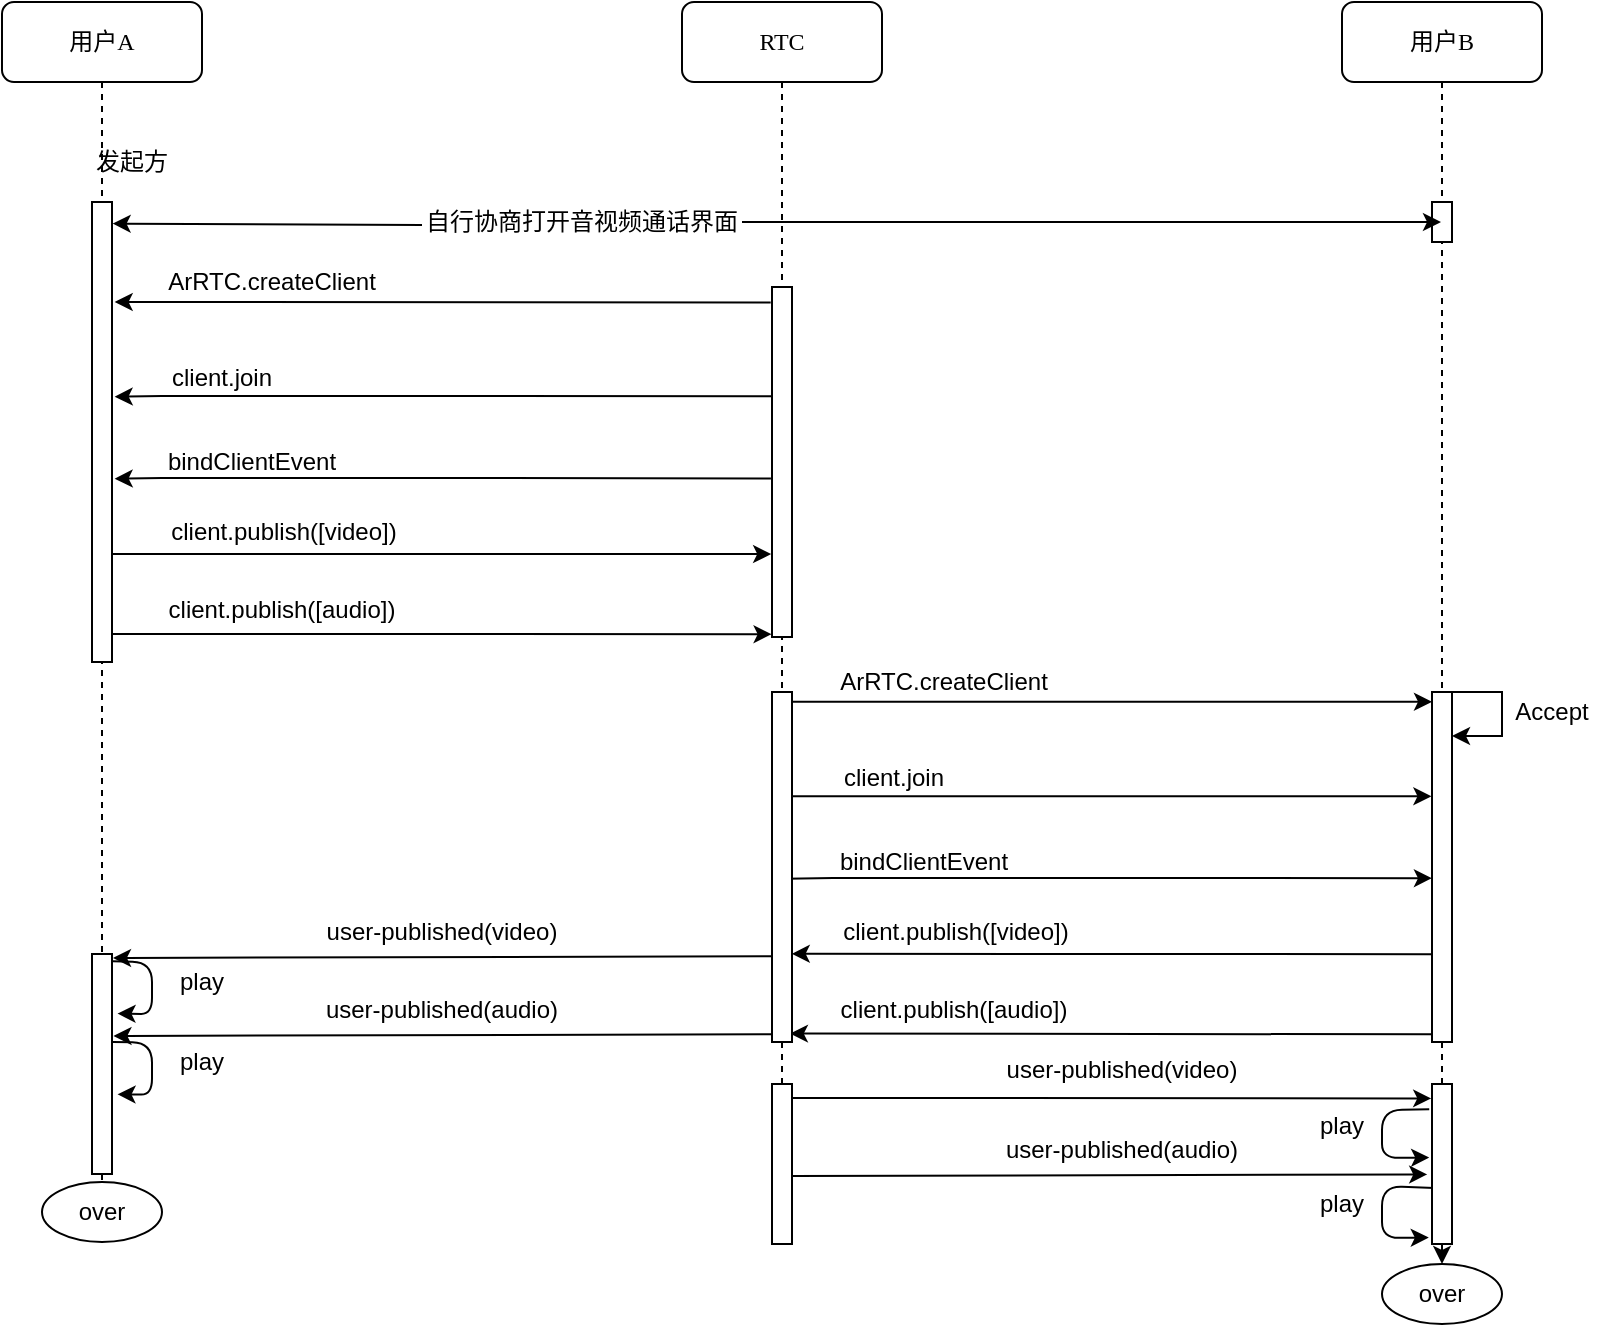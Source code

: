 <mxfile version="14.8.5" type="github">
  <diagram name="Page-1" id="13e1069c-82ec-6db2-03f1-153e76fe0fe0">
    <mxGraphModel dx="1185" dy="662" grid="1" gridSize="10" guides="1" tooltips="1" connect="1" arrows="1" fold="1" page="1" pageScale="1" pageWidth="1100" pageHeight="850" background="none" math="0" shadow="0">
      <root>
        <mxCell id="0" />
        <mxCell id="1" parent="0" />
        <mxCell id="7baba1c4bc27f4b0-2" value="RTC" style="shape=umlLifeline;perimeter=lifelinePerimeter;whiteSpace=wrap;html=1;container=1;collapsible=0;recursiveResize=0;outlineConnect=0;rounded=1;shadow=0;comic=0;labelBackgroundColor=none;strokeWidth=1;fontFamily=Verdana;fontSize=12;align=center;" parent="1" vertex="1">
          <mxGeometry x="440" y="80" width="100" height="610" as="geometry" />
        </mxCell>
        <mxCell id="9skMCk8aYNW_85GKGaEG-71" value="" style="html=1;points=[];perimeter=orthogonalPerimeter;rounded=0;shadow=0;comic=0;labelBackgroundColor=none;strokeWidth=1;fontFamily=Verdana;fontSize=12;align=center;" vertex="1" parent="7baba1c4bc27f4b0-2">
          <mxGeometry x="45" y="541" width="10" height="80" as="geometry" />
        </mxCell>
        <mxCell id="7baba1c4bc27f4b0-3" value="用户B" style="shape=umlLifeline;perimeter=lifelinePerimeter;whiteSpace=wrap;html=1;container=1;collapsible=0;recursiveResize=0;outlineConnect=0;rounded=1;shadow=0;comic=0;labelBackgroundColor=none;strokeWidth=1;fontFamily=Verdana;fontSize=12;align=center;" parent="1" vertex="1">
          <mxGeometry x="770" y="80" width="100" height="580" as="geometry" />
        </mxCell>
        <mxCell id="7baba1c4bc27f4b0-13" value="" style="html=1;points=[];perimeter=orthogonalPerimeter;rounded=0;shadow=0;comic=0;labelBackgroundColor=none;strokeWidth=1;fontFamily=Verdana;fontSize=12;align=center;" parent="7baba1c4bc27f4b0-3" vertex="1">
          <mxGeometry x="45" y="100" width="10" height="20" as="geometry" />
        </mxCell>
        <mxCell id="7baba1c4bc27f4b0-8" value="用户A" style="shape=umlLifeline;perimeter=lifelinePerimeter;whiteSpace=wrap;html=1;container=1;collapsible=0;recursiveResize=0;outlineConnect=0;rounded=1;shadow=0;comic=0;labelBackgroundColor=none;strokeWidth=1;fontFamily=Verdana;fontSize=12;align=center;" parent="1" vertex="1">
          <mxGeometry x="100" y="80" width="100" height="590" as="geometry" />
        </mxCell>
        <mxCell id="7baba1c4bc27f4b0-9" value="" style="html=1;points=[];perimeter=orthogonalPerimeter;rounded=0;shadow=0;comic=0;labelBackgroundColor=none;strokeWidth=1;fontFamily=Verdana;fontSize=12;align=center;" parent="7baba1c4bc27f4b0-8" vertex="1">
          <mxGeometry x="45" y="100" width="10" height="230" as="geometry" />
        </mxCell>
        <mxCell id="9skMCk8aYNW_85GKGaEG-17" value="发起方" style="text;html=1;strokeColor=none;fillColor=none;align=center;verticalAlign=middle;whiteSpace=wrap;rounded=0;" vertex="1" parent="7baba1c4bc27f4b0-8">
          <mxGeometry x="45" y="70" width="40" height="20" as="geometry" />
        </mxCell>
        <mxCell id="9skMCk8aYNW_85GKGaEG-35" value="" style="html=1;points=[];perimeter=orthogonalPerimeter;rounded=0;shadow=0;comic=0;labelBackgroundColor=none;strokeWidth=1;fontFamily=Verdana;fontSize=12;align=center;" vertex="1" parent="7baba1c4bc27f4b0-8">
          <mxGeometry x="45" y="476" width="10" height="110" as="geometry" />
        </mxCell>
        <mxCell id="9skMCk8aYNW_85GKGaEG-65" value="" style="endArrow=classic;html=1;exitX=1.038;exitY=0.033;exitDx=0;exitDy=0;exitPerimeter=0;entryX=1.276;entryY=0.271;entryDx=0;entryDy=0;entryPerimeter=0;" edge="1" parent="7baba1c4bc27f4b0-8" source="9skMCk8aYNW_85GKGaEG-35" target="9skMCk8aYNW_85GKGaEG-35">
          <mxGeometry width="50" height="50" relative="1" as="geometry">
            <mxPoint x="280" y="550" as="sourcePoint" />
            <mxPoint x="330" y="500" as="targetPoint" />
            <Array as="points">
              <mxPoint x="75" y="480" />
              <mxPoint x="75" y="506" />
            </Array>
          </mxGeometry>
        </mxCell>
        <mxCell id="9skMCk8aYNW_85GKGaEG-5" value="" style="endArrow=classic;startArrow=none;html=1;exitX=1;exitY=0.5;exitDx=0;exitDy=0;labelBorderColor=none;" edge="1" parent="1" source="9skMCk8aYNW_85GKGaEG-15" target="7baba1c4bc27f4b0-3">
          <mxGeometry width="50" height="50" relative="1" as="geometry">
            <mxPoint x="520" y="330" as="sourcePoint" />
            <mxPoint x="570" y="280" as="targetPoint" />
          </mxGeometry>
        </mxCell>
        <mxCell id="9skMCk8aYNW_85GKGaEG-15" value="自行协商打开音视频通话界面" style="text;html=1;strokeColor=none;fillColor=none;align=center;verticalAlign=middle;whiteSpace=wrap;rounded=0;" vertex="1" parent="1">
          <mxGeometry x="310" y="180" width="160" height="20" as="geometry" />
        </mxCell>
        <mxCell id="9skMCk8aYNW_85GKGaEG-16" value="" style="endArrow=none;startArrow=classic;html=1;labelBorderColor=none;exitX=1.031;exitY=0.047;exitDx=0;exitDy=0;exitPerimeter=0;" edge="1" parent="1" source="7baba1c4bc27f4b0-9">
          <mxGeometry width="50" height="50" relative="1" as="geometry">
            <mxPoint x="156" y="192" as="sourcePoint" />
            <mxPoint x="310" y="191.546" as="targetPoint" />
          </mxGeometry>
        </mxCell>
        <mxCell id="9skMCk8aYNW_85GKGaEG-21" value="ArRTC.createClient" style="text;html=1;strokeColor=none;fillColor=none;align=center;verticalAlign=middle;whiteSpace=wrap;rounded=0;" vertex="1" parent="1">
          <mxGeometry x="180" y="210" width="110" height="20" as="geometry" />
        </mxCell>
        <mxCell id="9skMCk8aYNW_85GKGaEG-23" style="edgeStyle=none;rounded=0;orthogonalLoop=1;jettySize=auto;html=1;entryX=1.133;entryY=0.128;entryDx=0;entryDy=0;entryPerimeter=0;exitX=-0.042;exitY=0.312;exitDx=0;exitDy=0;exitPerimeter=0;" edge="1" parent="1" source="9skMCk8aYNW_85GKGaEG-58">
          <mxGeometry relative="1" as="geometry">
            <mxPoint x="489.5" y="277" as="sourcePoint" />
            <mxPoint x="156.33" y="277.32" as="targetPoint" />
            <Array as="points">
              <mxPoint x="280" y="277" />
              <mxPoint x="180" y="277" />
            </Array>
          </mxGeometry>
        </mxCell>
        <mxCell id="9skMCk8aYNW_85GKGaEG-24" value="client.join" style="text;html=1;strokeColor=none;fillColor=none;align=center;verticalAlign=middle;whiteSpace=wrap;rounded=0;" vertex="1" parent="1">
          <mxGeometry x="180" y="258" width="60" height="20" as="geometry" />
        </mxCell>
        <mxCell id="9skMCk8aYNW_85GKGaEG-25" style="edgeStyle=none;rounded=0;orthogonalLoop=1;jettySize=auto;html=1;entryX=1.133;entryY=0.128;entryDx=0;entryDy=0;entryPerimeter=0;exitX=-0.054;exitY=0.547;exitDx=0;exitDy=0;exitPerimeter=0;" edge="1" parent="1" source="9skMCk8aYNW_85GKGaEG-58">
          <mxGeometry relative="1" as="geometry">
            <mxPoint x="489.5" y="318" as="sourcePoint" />
            <mxPoint x="156.33" y="318.32" as="targetPoint" />
            <Array as="points">
              <mxPoint x="310" y="318" />
              <mxPoint x="180" y="318" />
            </Array>
          </mxGeometry>
        </mxCell>
        <mxCell id="9skMCk8aYNW_85GKGaEG-26" value="bindClientEvent" style="text;html=1;strokeColor=none;fillColor=none;align=center;verticalAlign=middle;whiteSpace=wrap;rounded=0;" vertex="1" parent="1">
          <mxGeometry x="180" y="300" width="90" height="20" as="geometry" />
        </mxCell>
        <mxCell id="9skMCk8aYNW_85GKGaEG-27" style="edgeStyle=none;rounded=0;orthogonalLoop=1;jettySize=auto;html=1;entryX=-0.042;entryY=0.763;entryDx=0;entryDy=0;entryPerimeter=0;" edge="1" parent="1" target="9skMCk8aYNW_85GKGaEG-58">
          <mxGeometry relative="1" as="geometry">
            <mxPoint x="155" y="356" as="sourcePoint" />
            <mxPoint x="156.33" y="356.32" as="targetPoint" />
            <Array as="points">
              <mxPoint x="155" y="356" />
            </Array>
          </mxGeometry>
        </mxCell>
        <mxCell id="9skMCk8aYNW_85GKGaEG-28" value="client.publish([video])" style="text;html=1;strokeColor=none;fillColor=none;align=center;verticalAlign=middle;whiteSpace=wrap;rounded=0;" vertex="1" parent="1">
          <mxGeometry x="181" y="335" width="120" height="20" as="geometry" />
        </mxCell>
        <mxCell id="9skMCk8aYNW_85GKGaEG-31" style="edgeStyle=none;rounded=0;orthogonalLoop=1;jettySize=auto;html=1;entryX=-0.02;entryY=0.992;entryDx=0;entryDy=0;entryPerimeter=0;" edge="1" parent="1" target="9skMCk8aYNW_85GKGaEG-58">
          <mxGeometry relative="1" as="geometry">
            <mxPoint x="155" y="396" as="sourcePoint" />
            <mxPoint x="156.33" y="396.32" as="targetPoint" />
            <Array as="points">
              <mxPoint x="155" y="396" />
            </Array>
          </mxGeometry>
        </mxCell>
        <mxCell id="9skMCk8aYNW_85GKGaEG-32" value="client.publish([audio])" style="text;html=1;strokeColor=none;fillColor=none;align=center;verticalAlign=middle;whiteSpace=wrap;rounded=0;" vertex="1" parent="1">
          <mxGeometry x="180" y="374" width="120" height="20" as="geometry" />
        </mxCell>
        <mxCell id="9skMCk8aYNW_85GKGaEG-36" style="edgeStyle=none;rounded=0;orthogonalLoop=1;jettySize=auto;html=1;entryX=1.133;entryY=0.128;entryDx=0;entryDy=0;entryPerimeter=0;exitX=-0.065;exitY=0.044;exitDx=0;exitDy=0;exitPerimeter=0;" edge="1" parent="1" source="9skMCk8aYNW_85GKGaEG-58">
          <mxGeometry relative="1" as="geometry">
            <mxPoint x="155" y="213.72" as="sourcePoint" />
            <mxPoint x="156.33" y="230.0" as="targetPoint" />
            <Array as="points" />
          </mxGeometry>
        </mxCell>
        <mxCell id="9skMCk8aYNW_85GKGaEG-39" value="" style="html=1;points=[];perimeter=orthogonalPerimeter;rounded=0;shadow=0;comic=0;labelBackgroundColor=none;strokeWidth=1;fontFamily=Verdana;fontSize=12;align=center;" vertex="1" parent="1">
          <mxGeometry x="815" y="425" width="10" height="175" as="geometry" />
        </mxCell>
        <mxCell id="9skMCk8aYNW_85GKGaEG-40" style="edgeStyle=none;rounded=0;orthogonalLoop=1;jettySize=auto;html=1;exitX=1;exitY=0.091;exitDx=0;exitDy=0;exitPerimeter=0;" edge="1" parent="1">
          <mxGeometry relative="1" as="geometry">
            <mxPoint x="825" y="425.04" as="sourcePoint" />
            <mxPoint x="825" y="447" as="targetPoint" />
            <Array as="points">
              <mxPoint x="850" y="425" />
              <mxPoint x="850" y="447" />
            </Array>
          </mxGeometry>
        </mxCell>
        <mxCell id="9skMCk8aYNW_85GKGaEG-43" value="Accept" style="text;html=1;strokeColor=none;fillColor=none;align=center;verticalAlign=middle;whiteSpace=wrap;rounded=0;" vertex="1" parent="1">
          <mxGeometry x="850" y="425" width="50" height="20" as="geometry" />
        </mxCell>
        <mxCell id="9skMCk8aYNW_85GKGaEG-48" value="ArRTC.createClient" style="text;html=1;strokeColor=none;fillColor=none;align=center;verticalAlign=middle;whiteSpace=wrap;rounded=0;" vertex="1" parent="1">
          <mxGeometry x="515.5" y="410" width="110" height="20" as="geometry" />
        </mxCell>
        <mxCell id="9skMCk8aYNW_85GKGaEG-49" style="edgeStyle=none;rounded=0;orthogonalLoop=1;jettySize=auto;html=1;entryX=-0.029;entryY=0.298;entryDx=0;entryDy=0;entryPerimeter=0;exitX=1.026;exitY=0.298;exitDx=0;exitDy=0;exitPerimeter=0;" edge="1" parent="1" source="9skMCk8aYNW_85GKGaEG-59" target="9skMCk8aYNW_85GKGaEG-39">
          <mxGeometry relative="1" as="geometry">
            <mxPoint x="491.83" y="477.32" as="sourcePoint" />
            <mxPoint x="820" y="477" as="targetPoint" />
            <Array as="points" />
          </mxGeometry>
        </mxCell>
        <mxCell id="9skMCk8aYNW_85GKGaEG-50" value="client.join" style="text;html=1;strokeColor=none;fillColor=none;align=center;verticalAlign=middle;whiteSpace=wrap;rounded=0;" vertex="1" parent="1">
          <mxGeometry x="515.5" y="458" width="60" height="20" as="geometry" />
        </mxCell>
        <mxCell id="9skMCk8aYNW_85GKGaEG-51" style="edgeStyle=none;rounded=0;orthogonalLoop=1;jettySize=auto;html=1;entryX=-0.003;entryY=0.532;entryDx=0;entryDy=0;entryPerimeter=0;exitX=-0.003;exitY=0.532;exitDx=0;exitDy=0;exitPerimeter=0;" edge="1" parent="1" target="9skMCk8aYNW_85GKGaEG-39">
          <mxGeometry relative="1" as="geometry">
            <mxPoint x="491.83" y="518.32" as="sourcePoint" />
            <mxPoint x="825" y="518.0" as="targetPoint" />
            <Array as="points">
              <mxPoint x="515.5" y="518" />
              <mxPoint x="645.5" y="518" />
            </Array>
          </mxGeometry>
        </mxCell>
        <mxCell id="9skMCk8aYNW_85GKGaEG-52" value="bindClientEvent" style="text;html=1;strokeColor=none;fillColor=none;align=center;verticalAlign=middle;whiteSpace=wrap;rounded=0;" vertex="1" parent="1">
          <mxGeometry x="515.5" y="500" width="90" height="20" as="geometry" />
        </mxCell>
        <mxCell id="9skMCk8aYNW_85GKGaEG-53" style="edgeStyle=none;rounded=0;orthogonalLoop=1;jettySize=auto;html=1;entryX=0.986;entryY=0.748;entryDx=0;entryDy=0;entryPerimeter=0;exitX=-0.003;exitY=0.749;exitDx=0;exitDy=0;exitPerimeter=0;" edge="1" parent="1" source="9skMCk8aYNW_85GKGaEG-39" target="9skMCk8aYNW_85GKGaEG-59">
          <mxGeometry relative="1" as="geometry">
            <mxPoint x="825" y="556" as="sourcePoint" />
            <mxPoint x="490.5" y="556" as="targetPoint" />
            <Array as="points" />
          </mxGeometry>
        </mxCell>
        <mxCell id="9skMCk8aYNW_85GKGaEG-54" value="client.publish([video])" style="text;html=1;strokeColor=none;fillColor=none;align=center;verticalAlign=middle;whiteSpace=wrap;rounded=0;" vertex="1" parent="1">
          <mxGeometry x="516.5" y="535" width="120" height="20" as="geometry" />
        </mxCell>
        <mxCell id="9skMCk8aYNW_85GKGaEG-55" style="edgeStyle=none;rounded=0;orthogonalLoop=1;jettySize=auto;html=1;entryX=0.895;entryY=0.976;entryDx=0;entryDy=0;entryPerimeter=0;exitX=-0.037;exitY=0.978;exitDx=0;exitDy=0;exitPerimeter=0;" edge="1" parent="1" source="9skMCk8aYNW_85GKGaEG-39" target="9skMCk8aYNW_85GKGaEG-59">
          <mxGeometry relative="1" as="geometry">
            <mxPoint x="825" y="596" as="sourcePoint" />
            <mxPoint x="490.5" y="596" as="targetPoint" />
            <Array as="points" />
          </mxGeometry>
        </mxCell>
        <mxCell id="9skMCk8aYNW_85GKGaEG-56" value="client.publish([audio])" style="text;html=1;strokeColor=none;fillColor=none;align=center;verticalAlign=middle;whiteSpace=wrap;rounded=0;" vertex="1" parent="1">
          <mxGeometry x="515.5" y="574" width="120" height="20" as="geometry" />
        </mxCell>
        <mxCell id="9skMCk8aYNW_85GKGaEG-57" style="edgeStyle=none;rounded=0;orthogonalLoop=1;jettySize=auto;html=1;exitX=0.929;exitY=0.028;exitDx=0;exitDy=0;exitPerimeter=0;" edge="1" parent="1" source="9skMCk8aYNW_85GKGaEG-59" target="9skMCk8aYNW_85GKGaEG-39">
          <mxGeometry relative="1" as="geometry">
            <mxPoint x="491.83" y="430" as="sourcePoint" />
            <mxPoint x="810" y="430" as="targetPoint" />
            <Array as="points" />
          </mxGeometry>
        </mxCell>
        <mxCell id="9skMCk8aYNW_85GKGaEG-58" value="" style="html=1;points=[];perimeter=orthogonalPerimeter;rounded=0;shadow=0;comic=0;labelBackgroundColor=none;strokeWidth=1;fontFamily=Verdana;fontSize=12;align=center;" vertex="1" parent="1">
          <mxGeometry x="485" y="222.5" width="10" height="175" as="geometry" />
        </mxCell>
        <mxCell id="9skMCk8aYNW_85GKGaEG-59" value="" style="html=1;points=[];perimeter=orthogonalPerimeter;rounded=0;shadow=0;comic=0;labelBackgroundColor=none;strokeWidth=1;fontFamily=Verdana;fontSize=12;align=center;" vertex="1" parent="1">
          <mxGeometry x="485" y="425" width="10" height="175" as="geometry" />
        </mxCell>
        <mxCell id="9skMCk8aYNW_85GKGaEG-61" value="" style="endArrow=classic;html=1;exitX=-0.022;exitY=0.755;exitDx=0;exitDy=0;exitPerimeter=0;entryX=1.051;entryY=0.018;entryDx=0;entryDy=0;entryPerimeter=0;" edge="1" parent="1" source="9skMCk8aYNW_85GKGaEG-59" target="9skMCk8aYNW_85GKGaEG-35">
          <mxGeometry width="50" height="50" relative="1" as="geometry">
            <mxPoint x="380" y="630" as="sourcePoint" />
            <mxPoint x="430" y="590" as="targetPoint" />
          </mxGeometry>
        </mxCell>
        <mxCell id="9skMCk8aYNW_85GKGaEG-62" value="user-published(video)" style="text;html=1;strokeColor=none;fillColor=none;align=center;verticalAlign=middle;whiteSpace=wrap;rounded=0;" vertex="1" parent="1">
          <mxGeometry x="260" y="535" width="120" height="20" as="geometry" />
        </mxCell>
        <mxCell id="9skMCk8aYNW_85GKGaEG-63" value="" style="endArrow=classic;html=1;exitX=-0.022;exitY=0.755;exitDx=0;exitDy=0;exitPerimeter=0;entryX=1.051;entryY=0.018;entryDx=0;entryDy=0;entryPerimeter=0;" edge="1" parent="1">
          <mxGeometry width="50" height="50" relative="1" as="geometry">
            <mxPoint x="485" y="596.125" as="sourcePoint" />
            <mxPoint x="155.73" y="596.98" as="targetPoint" />
          </mxGeometry>
        </mxCell>
        <mxCell id="9skMCk8aYNW_85GKGaEG-64" value="user-published(audio)" style="text;html=1;strokeColor=none;fillColor=none;align=center;verticalAlign=middle;whiteSpace=wrap;rounded=0;" vertex="1" parent="1">
          <mxGeometry x="260.22" y="574" width="120" height="20" as="geometry" />
        </mxCell>
        <mxCell id="9skMCk8aYNW_85GKGaEG-66" value="play" style="text;html=1;strokeColor=none;fillColor=none;align=center;verticalAlign=middle;whiteSpace=wrap;rounded=0;" vertex="1" parent="1">
          <mxGeometry x="180" y="560" width="40" height="20" as="geometry" />
        </mxCell>
        <mxCell id="9skMCk8aYNW_85GKGaEG-67" value="" style="endArrow=classic;html=1;exitX=1.038;exitY=0.033;exitDx=0;exitDy=0;exitPerimeter=0;entryX=1.276;entryY=0.271;entryDx=0;entryDy=0;entryPerimeter=0;" edge="1" parent="1">
          <mxGeometry width="50" height="50" relative="1" as="geometry">
            <mxPoint x="155.38" y="600" as="sourcePoint" />
            <mxPoint x="157.76" y="626.18" as="targetPoint" />
            <Array as="points">
              <mxPoint x="175" y="600.37" />
              <mxPoint x="175" y="626.37" />
            </Array>
          </mxGeometry>
        </mxCell>
        <mxCell id="9skMCk8aYNW_85GKGaEG-68" value="play" style="text;html=1;strokeColor=none;fillColor=none;align=center;verticalAlign=middle;whiteSpace=wrap;rounded=0;" vertex="1" parent="1">
          <mxGeometry x="180" y="600.37" width="40" height="20" as="geometry" />
        </mxCell>
        <mxCell id="9skMCk8aYNW_85GKGaEG-70" value="over" style="ellipse;whiteSpace=wrap;html=1;" vertex="1" parent="1">
          <mxGeometry x="120" y="670" width="60" height="30" as="geometry" />
        </mxCell>
        <mxCell id="9skMCk8aYNW_85GKGaEG-96" value="" style="endArrow=classic;html=1;exitX=-0.04;exitY=0.09;exitDx=0;exitDy=0;exitPerimeter=0;entryX=-0.04;entryY=0.09;entryDx=0;entryDy=0;entryPerimeter=0;" edge="1" parent="1" target="9skMCk8aYNW_85GKGaEG-103">
          <mxGeometry width="50" height="50" relative="1" as="geometry">
            <mxPoint x="495.13" y="627.98" as="sourcePoint" />
            <mxPoint x="824.4" y="627.125" as="targetPoint" />
          </mxGeometry>
        </mxCell>
        <mxCell id="9skMCk8aYNW_85GKGaEG-97" value="user-published(video)" style="text;html=1;strokeColor=none;fillColor=none;align=center;verticalAlign=middle;whiteSpace=wrap;rounded=0;" vertex="1" parent="1">
          <mxGeometry x="599.62" y="604" width="120" height="20" as="geometry" />
        </mxCell>
        <mxCell id="9skMCk8aYNW_85GKGaEG-98" value="" style="endArrow=classic;html=1;exitX=-0.24;exitY=0.565;exitDx=0;exitDy=0;exitPerimeter=0;entryX=-0.24;entryY=0.565;entryDx=0;entryDy=0;entryPerimeter=0;" edge="1" parent="1" target="9skMCk8aYNW_85GKGaEG-103">
          <mxGeometry width="50" height="50" relative="1" as="geometry">
            <mxPoint x="495.35" y="666.98" as="sourcePoint" />
            <mxPoint x="824.62" y="666.125" as="targetPoint" />
          </mxGeometry>
        </mxCell>
        <mxCell id="9skMCk8aYNW_85GKGaEG-99" value="user-published(audio)" style="text;html=1;strokeColor=none;fillColor=none;align=center;verticalAlign=middle;whiteSpace=wrap;rounded=0;" vertex="1" parent="1">
          <mxGeometry x="599.84" y="644" width="120" height="20" as="geometry" />
        </mxCell>
        <mxCell id="9skMCk8aYNW_85GKGaEG-100" value="play" style="text;html=1;strokeColor=none;fillColor=none;align=center;verticalAlign=middle;whiteSpace=wrap;rounded=0;" vertex="1" parent="1">
          <mxGeometry x="750" y="631.74" width="40" height="20" as="geometry" />
        </mxCell>
        <mxCell id="9skMCk8aYNW_85GKGaEG-101" value="" style="endArrow=classic;html=1;exitX=0.12;exitY=0.65;exitDx=0;exitDy=0;exitPerimeter=0;entryX=-0.16;entryY=0.96;entryDx=0;entryDy=0;entryPerimeter=0;" edge="1" parent="1" source="9skMCk8aYNW_85GKGaEG-103" target="9skMCk8aYNW_85GKGaEG-103">
          <mxGeometry width="50" height="50" relative="1" as="geometry">
            <mxPoint x="790.0" y="671.37" as="sourcePoint" />
            <mxPoint x="792.38" y="697.55" as="targetPoint" />
            <Array as="points">
              <mxPoint x="790" y="672" />
              <mxPoint x="790" y="698" />
            </Array>
          </mxGeometry>
        </mxCell>
        <mxCell id="9skMCk8aYNW_85GKGaEG-102" value="play" style="text;html=1;strokeColor=none;fillColor=none;align=center;verticalAlign=middle;whiteSpace=wrap;rounded=0;" vertex="1" parent="1">
          <mxGeometry x="750" y="671.37" width="40" height="20" as="geometry" />
        </mxCell>
        <mxCell id="9skMCk8aYNW_85GKGaEG-108" style="edgeStyle=none;rounded=0;orthogonalLoop=1;jettySize=auto;html=1;" edge="1" parent="1" source="9skMCk8aYNW_85GKGaEG-103" target="9skMCk8aYNW_85GKGaEG-107">
          <mxGeometry relative="1" as="geometry" />
        </mxCell>
        <mxCell id="9skMCk8aYNW_85GKGaEG-103" value="" style="html=1;points=[];perimeter=orthogonalPerimeter;rounded=0;shadow=0;comic=0;labelBackgroundColor=none;strokeWidth=1;fontFamily=Verdana;fontSize=12;align=center;" vertex="1" parent="1">
          <mxGeometry x="815" y="621" width="10" height="80" as="geometry" />
        </mxCell>
        <mxCell id="9skMCk8aYNW_85GKGaEG-105" value="" style="endArrow=classic;html=1;exitX=-0.139;exitY=0.158;exitDx=0;exitDy=0;exitPerimeter=0;entryX=-0.139;entryY=0.46;entryDx=0;entryDy=0;entryPerimeter=0;" edge="1" parent="1" source="9skMCk8aYNW_85GKGaEG-103" target="9skMCk8aYNW_85GKGaEG-103">
          <mxGeometry width="50" height="50" relative="1" as="geometry">
            <mxPoint x="784.46" y="631.74" as="sourcePoint" />
            <mxPoint x="815" y="661" as="targetPoint" />
            <Array as="points">
              <mxPoint x="790" y="634" />
              <mxPoint x="790" y="658" />
            </Array>
          </mxGeometry>
        </mxCell>
        <mxCell id="9skMCk8aYNW_85GKGaEG-107" value="over" style="ellipse;whiteSpace=wrap;html=1;" vertex="1" parent="1">
          <mxGeometry x="790" y="711" width="60" height="30" as="geometry" />
        </mxCell>
      </root>
    </mxGraphModel>
  </diagram>
</mxfile>
